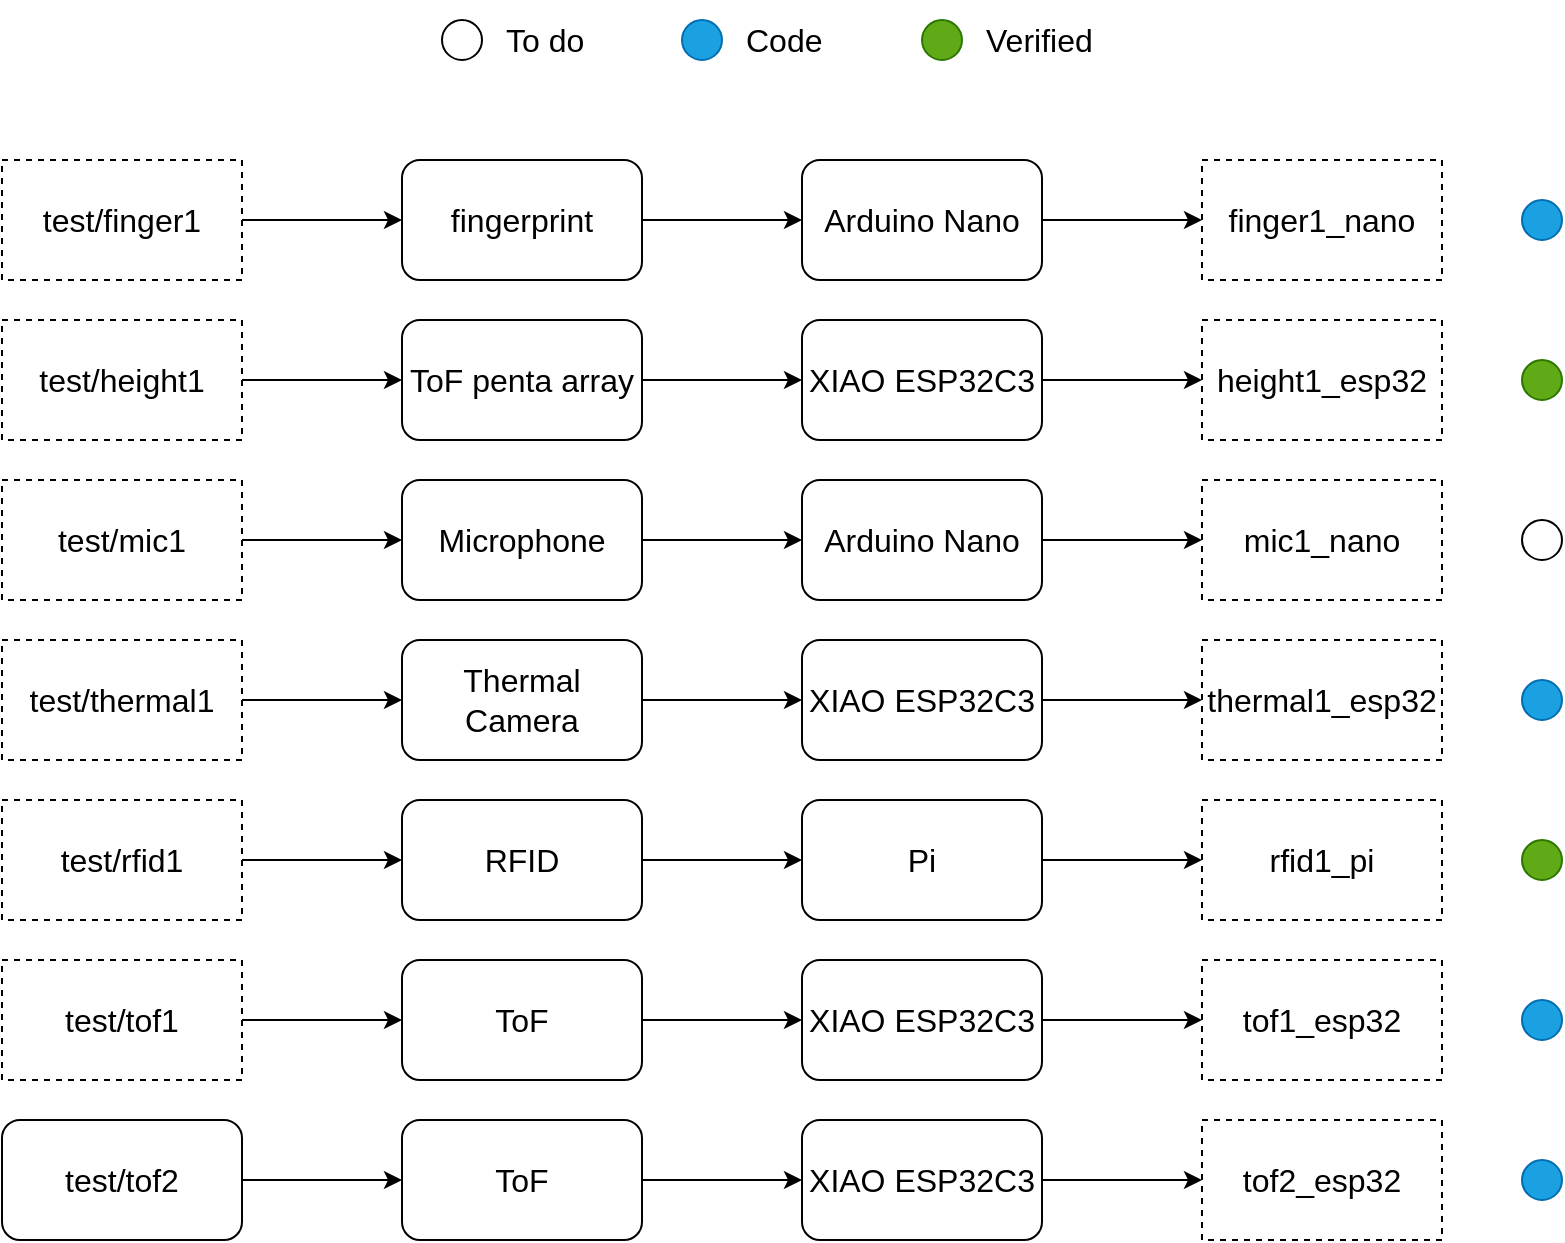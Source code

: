 <mxfile version="23.0.2" type="device">
  <diagram id="KD6A33hOnKHh0tPZ0QpS" name="Page-1">
    <mxGraphModel dx="1194" dy="824" grid="1" gridSize="10" guides="1" tooltips="1" connect="1" arrows="1" fold="1" page="1" pageScale="1" pageWidth="850" pageHeight="1100" math="0" shadow="0">
      <root>
        <mxCell id="0" />
        <mxCell id="1" parent="0" />
        <mxCell id="cqa180hqLIQ2aw_EELrV-3" value="" style="edgeStyle=orthogonalEdgeStyle;rounded=0;orthogonalLoop=1;jettySize=auto;html=1;fontSize=16;" parent="1" source="cqa180hqLIQ2aw_EELrV-1" target="cqa180hqLIQ2aw_EELrV-2" edge="1">
          <mxGeometry relative="1" as="geometry" />
        </mxCell>
        <mxCell id="cqa180hqLIQ2aw_EELrV-1" value="fingerprint" style="rounded=1;whiteSpace=wrap;html=1;fontSize=16;" parent="1" vertex="1">
          <mxGeometry x="200" y="160" width="120" height="60" as="geometry" />
        </mxCell>
        <mxCell id="6i2Ng4-ThXqG3mX0xS2--30" value="" style="edgeStyle=orthogonalEdgeStyle;rounded=0;orthogonalLoop=1;jettySize=auto;html=1;fontSize=16;" parent="1" source="cqa180hqLIQ2aw_EELrV-2" target="6i2Ng4-ThXqG3mX0xS2--25" edge="1">
          <mxGeometry relative="1" as="geometry" />
        </mxCell>
        <mxCell id="cqa180hqLIQ2aw_EELrV-2" value="Arduino Nano" style="rounded=1;whiteSpace=wrap;html=1;fontSize=16;" parent="1" vertex="1">
          <mxGeometry x="400" y="160" width="120" height="60" as="geometry" />
        </mxCell>
        <mxCell id="cqa180hqLIQ2aw_EELrV-6" value="" style="edgeStyle=orthogonalEdgeStyle;rounded=0;orthogonalLoop=1;jettySize=auto;html=1;fontSize=16;" parent="1" source="cqa180hqLIQ2aw_EELrV-4" target="cqa180hqLIQ2aw_EELrV-5" edge="1">
          <mxGeometry relative="1" as="geometry" />
        </mxCell>
        <mxCell id="cqa180hqLIQ2aw_EELrV-4" value="ToF penta array" style="rounded=1;whiteSpace=wrap;html=1;fontSize=16;" parent="1" vertex="1">
          <mxGeometry x="200" y="240" width="120" height="60" as="geometry" />
        </mxCell>
        <mxCell id="6i2Ng4-ThXqG3mX0xS2--31" value="" style="edgeStyle=orthogonalEdgeStyle;rounded=0;orthogonalLoop=1;jettySize=auto;html=1;fontSize=16;" parent="1" source="cqa180hqLIQ2aw_EELrV-5" target="6i2Ng4-ThXqG3mX0xS2--26" edge="1">
          <mxGeometry relative="1" as="geometry" />
        </mxCell>
        <mxCell id="cqa180hqLIQ2aw_EELrV-5" value="XIAO ESP32C3" style="rounded=1;whiteSpace=wrap;html=1;fontSize=16;" parent="1" vertex="1">
          <mxGeometry x="400" y="240" width="120" height="60" as="geometry" />
        </mxCell>
        <mxCell id="cqa180hqLIQ2aw_EELrV-9" value="" style="edgeStyle=orthogonalEdgeStyle;rounded=0;orthogonalLoop=1;jettySize=auto;html=1;fontSize=16;" parent="1" source="cqa180hqLIQ2aw_EELrV-7" target="cqa180hqLIQ2aw_EELrV-8" edge="1">
          <mxGeometry relative="1" as="geometry" />
        </mxCell>
        <mxCell id="cqa180hqLIQ2aw_EELrV-7" value="Microphone" style="rounded=1;whiteSpace=wrap;html=1;fontSize=16;" parent="1" vertex="1">
          <mxGeometry x="200" y="320" width="120" height="60" as="geometry" />
        </mxCell>
        <mxCell id="6i2Ng4-ThXqG3mX0xS2--32" value="" style="edgeStyle=orthogonalEdgeStyle;rounded=0;orthogonalLoop=1;jettySize=auto;html=1;fontSize=16;" parent="1" source="cqa180hqLIQ2aw_EELrV-8" target="6i2Ng4-ThXqG3mX0xS2--27" edge="1">
          <mxGeometry relative="1" as="geometry" />
        </mxCell>
        <mxCell id="cqa180hqLIQ2aw_EELrV-8" value="Arduino Nano" style="whiteSpace=wrap;html=1;rounded=1;fontSize=16;" parent="1" vertex="1">
          <mxGeometry x="400" y="320" width="120" height="60" as="geometry" />
        </mxCell>
        <mxCell id="cqa180hqLIQ2aw_EELrV-12" value="" style="edgeStyle=orthogonalEdgeStyle;rounded=0;orthogonalLoop=1;jettySize=auto;html=1;fontSize=16;" parent="1" source="cqa180hqLIQ2aw_EELrV-10" target="cqa180hqLIQ2aw_EELrV-11" edge="1">
          <mxGeometry relative="1" as="geometry" />
        </mxCell>
        <mxCell id="cqa180hqLIQ2aw_EELrV-10" value="Thermal Camera" style="rounded=1;whiteSpace=wrap;html=1;fontSize=16;" parent="1" vertex="1">
          <mxGeometry x="200" y="400" width="120" height="60" as="geometry" />
        </mxCell>
        <mxCell id="6i2Ng4-ThXqG3mX0xS2--22" value="" style="edgeStyle=orthogonalEdgeStyle;rounded=0;orthogonalLoop=1;jettySize=auto;html=1;fontSize=16;" parent="1" source="cqa180hqLIQ2aw_EELrV-11" target="6i2Ng4-ThXqG3mX0xS2--16" edge="1">
          <mxGeometry relative="1" as="geometry" />
        </mxCell>
        <mxCell id="cqa180hqLIQ2aw_EELrV-11" value="XIAO ESP32C3" style="whiteSpace=wrap;html=1;rounded=1;fontSize=16;" parent="1" vertex="1">
          <mxGeometry x="400" y="400" width="120" height="60" as="geometry" />
        </mxCell>
        <mxCell id="cqa180hqLIQ2aw_EELrV-15" value="" style="edgeStyle=orthogonalEdgeStyle;rounded=0;orthogonalLoop=1;jettySize=auto;html=1;fontSize=16;" parent="1" source="cqa180hqLIQ2aw_EELrV-13" target="cqa180hqLIQ2aw_EELrV-14" edge="1">
          <mxGeometry relative="1" as="geometry" />
        </mxCell>
        <mxCell id="cqa180hqLIQ2aw_EELrV-13" value="RFID" style="rounded=1;whiteSpace=wrap;html=1;fontSize=16;" parent="1" vertex="1">
          <mxGeometry x="200" y="480" width="120" height="60" as="geometry" />
        </mxCell>
        <mxCell id="6i2Ng4-ThXqG3mX0xS2--23" value="" style="edgeStyle=orthogonalEdgeStyle;rounded=0;orthogonalLoop=1;jettySize=auto;html=1;fontSize=16;" parent="1" source="cqa180hqLIQ2aw_EELrV-14" target="6i2Ng4-ThXqG3mX0xS2--17" edge="1">
          <mxGeometry relative="1" as="geometry" />
        </mxCell>
        <mxCell id="cqa180hqLIQ2aw_EELrV-14" value="Pi" style="whiteSpace=wrap;html=1;rounded=1;fontSize=16;" parent="1" vertex="1">
          <mxGeometry x="400" y="480" width="120" height="60" as="geometry" />
        </mxCell>
        <mxCell id="cqa180hqLIQ2aw_EELrV-18" value="" style="edgeStyle=orthogonalEdgeStyle;rounded=0;orthogonalLoop=1;jettySize=auto;html=1;fontSize=16;" parent="1" source="cqa180hqLIQ2aw_EELrV-16" target="cqa180hqLIQ2aw_EELrV-17" edge="1">
          <mxGeometry relative="1" as="geometry" />
        </mxCell>
        <mxCell id="cqa180hqLIQ2aw_EELrV-16" value="ToF" style="rounded=1;whiteSpace=wrap;html=1;fontSize=16;" parent="1" vertex="1">
          <mxGeometry x="200" y="560" width="120" height="60" as="geometry" />
        </mxCell>
        <mxCell id="6i2Ng4-ThXqG3mX0xS2--24" value="" style="edgeStyle=orthogonalEdgeStyle;rounded=0;orthogonalLoop=1;jettySize=auto;html=1;fontSize=16;" parent="1" source="cqa180hqLIQ2aw_EELrV-17" target="6i2Ng4-ThXqG3mX0xS2--18" edge="1">
          <mxGeometry relative="1" as="geometry" />
        </mxCell>
        <mxCell id="cqa180hqLIQ2aw_EELrV-17" value="XIAO ESP32C3" style="whiteSpace=wrap;html=1;rounded=1;fontSize=16;" parent="1" vertex="1">
          <mxGeometry x="400" y="560" width="120" height="60" as="geometry" />
        </mxCell>
        <mxCell id="cqa180hqLIQ2aw_EELrV-21" value="" style="edgeStyle=orthogonalEdgeStyle;rounded=0;orthogonalLoop=1;jettySize=auto;html=1;" parent="1" source="cqa180hqLIQ2aw_EELrV-19" target="cqa180hqLIQ2aw_EELrV-1" edge="1">
          <mxGeometry relative="1" as="geometry" />
        </mxCell>
        <mxCell id="cqa180hqLIQ2aw_EELrV-19" value="test/finger1" style="whiteSpace=wrap;html=1;fontSize=16;rounded=0;dashed=1;" parent="1" vertex="1">
          <mxGeometry y="160" width="120" height="60" as="geometry" />
        </mxCell>
        <mxCell id="cqa180hqLIQ2aw_EELrV-27" value="" style="edgeStyle=orthogonalEdgeStyle;rounded=0;orthogonalLoop=1;jettySize=auto;html=1;" parent="1" source="cqa180hqLIQ2aw_EELrV-22" target="cqa180hqLIQ2aw_EELrV-4" edge="1">
          <mxGeometry relative="1" as="geometry" />
        </mxCell>
        <mxCell id="cqa180hqLIQ2aw_EELrV-22" value="test/height1" style="whiteSpace=wrap;html=1;fontSize=16;rounded=0;dashed=1;" parent="1" vertex="1">
          <mxGeometry y="240" width="120" height="60" as="geometry" />
        </mxCell>
        <mxCell id="cqa180hqLIQ2aw_EELrV-28" value="" style="edgeStyle=orthogonalEdgeStyle;rounded=0;orthogonalLoop=1;jettySize=auto;html=1;" parent="1" source="cqa180hqLIQ2aw_EELrV-23" target="cqa180hqLIQ2aw_EELrV-7" edge="1">
          <mxGeometry relative="1" as="geometry" />
        </mxCell>
        <mxCell id="cqa180hqLIQ2aw_EELrV-23" value="test/mic1" style="whiteSpace=wrap;html=1;fontSize=16;rounded=0;dashed=1;" parent="1" vertex="1">
          <mxGeometry y="320" width="120" height="60" as="geometry" />
        </mxCell>
        <mxCell id="cqa180hqLIQ2aw_EELrV-29" value="" style="edgeStyle=orthogonalEdgeStyle;rounded=0;orthogonalLoop=1;jettySize=auto;html=1;" parent="1" source="cqa180hqLIQ2aw_EELrV-24" target="cqa180hqLIQ2aw_EELrV-10" edge="1">
          <mxGeometry relative="1" as="geometry" />
        </mxCell>
        <mxCell id="cqa180hqLIQ2aw_EELrV-24" value="test/thermal1" style="whiteSpace=wrap;html=1;fontSize=16;rounded=0;dashed=1;" parent="1" vertex="1">
          <mxGeometry y="400" width="120" height="60" as="geometry" />
        </mxCell>
        <mxCell id="cqa180hqLIQ2aw_EELrV-30" value="" style="edgeStyle=orthogonalEdgeStyle;rounded=0;orthogonalLoop=1;jettySize=auto;html=1;" parent="1" source="cqa180hqLIQ2aw_EELrV-25" target="cqa180hqLIQ2aw_EELrV-13" edge="1">
          <mxGeometry relative="1" as="geometry" />
        </mxCell>
        <mxCell id="cqa180hqLIQ2aw_EELrV-25" value="test/rfid1" style="whiteSpace=wrap;html=1;fontSize=16;rounded=0;dashed=1;" parent="1" vertex="1">
          <mxGeometry y="480" width="120" height="60" as="geometry" />
        </mxCell>
        <mxCell id="cqa180hqLIQ2aw_EELrV-31" value="" style="edgeStyle=orthogonalEdgeStyle;rounded=0;orthogonalLoop=1;jettySize=auto;html=1;" parent="1" source="cqa180hqLIQ2aw_EELrV-26" target="cqa180hqLIQ2aw_EELrV-16" edge="1">
          <mxGeometry relative="1" as="geometry" />
        </mxCell>
        <mxCell id="cqa180hqLIQ2aw_EELrV-26" value="test/tof1" style="whiteSpace=wrap;html=1;fontSize=16;rounded=0;dashed=1;" parent="1" vertex="1">
          <mxGeometry y="560" width="120" height="60" as="geometry" />
        </mxCell>
        <mxCell id="cqa180hqLIQ2aw_EELrV-33" value="" style="ellipse;whiteSpace=wrap;html=1;aspect=fixed;fillColor=#1ba1e2;fontColor=#ffffff;strokeColor=#006EAF;" parent="1" vertex="1">
          <mxGeometry x="760" y="180" width="20" height="20" as="geometry" />
        </mxCell>
        <mxCell id="cqa180hqLIQ2aw_EELrV-34" value="" style="ellipse;whiteSpace=wrap;html=1;aspect=fixed;fillColor=#60a917;fontColor=#ffffff;strokeColor=#2D7600;" parent="1" vertex="1">
          <mxGeometry x="760" y="260" width="20" height="20" as="geometry" />
        </mxCell>
        <mxCell id="cqa180hqLIQ2aw_EELrV-35" value="" style="ellipse;whiteSpace=wrap;html=1;aspect=fixed;" parent="1" vertex="1">
          <mxGeometry x="760" y="340" width="20" height="20" as="geometry" />
        </mxCell>
        <mxCell id="cqa180hqLIQ2aw_EELrV-36" value="" style="ellipse;whiteSpace=wrap;html=1;aspect=fixed;fillColor=#1ba1e2;fontColor=#ffffff;strokeColor=#006EAF;" parent="1" vertex="1">
          <mxGeometry x="760" y="420" width="20" height="20" as="geometry" />
        </mxCell>
        <mxCell id="cqa180hqLIQ2aw_EELrV-37" value="" style="ellipse;whiteSpace=wrap;html=1;aspect=fixed;fillColor=#60a917;fontColor=#ffffff;strokeColor=#2D7600;" parent="1" vertex="1">
          <mxGeometry x="760" y="500" width="20" height="20" as="geometry" />
        </mxCell>
        <mxCell id="cqa180hqLIQ2aw_EELrV-38" value="" style="ellipse;whiteSpace=wrap;html=1;aspect=fixed;fillColor=#1ba1e2;fontColor=#ffffff;strokeColor=#006EAF;" parent="1" vertex="1">
          <mxGeometry x="760" y="580" width="20" height="20" as="geometry" />
        </mxCell>
        <mxCell id="K-2fhQaBO9Zreb0G1oeB-1" value="" style="edgeStyle=orthogonalEdgeStyle;rounded=0;orthogonalLoop=1;jettySize=auto;html=1;fontSize=16;" parent="1" source="K-2fhQaBO9Zreb0G1oeB-2" target="K-2fhQaBO9Zreb0G1oeB-3" edge="1">
          <mxGeometry relative="1" as="geometry" />
        </mxCell>
        <mxCell id="K-2fhQaBO9Zreb0G1oeB-2" value="ToF" style="rounded=1;whiteSpace=wrap;html=1;fontSize=16;" parent="1" vertex="1">
          <mxGeometry x="200" y="640" width="120" height="60" as="geometry" />
        </mxCell>
        <mxCell id="6i2Ng4-ThXqG3mX0xS2--29" value="" style="edgeStyle=orthogonalEdgeStyle;rounded=0;orthogonalLoop=1;jettySize=auto;html=1;fontSize=16;" parent="1" source="K-2fhQaBO9Zreb0G1oeB-3" target="6i2Ng4-ThXqG3mX0xS2--28" edge="1">
          <mxGeometry relative="1" as="geometry" />
        </mxCell>
        <mxCell id="K-2fhQaBO9Zreb0G1oeB-3" value="XIAO ESP32C3" style="whiteSpace=wrap;html=1;rounded=1;fontSize=16;" parent="1" vertex="1">
          <mxGeometry x="400" y="640" width="120" height="60" as="geometry" />
        </mxCell>
        <mxCell id="K-2fhQaBO9Zreb0G1oeB-4" value="" style="edgeStyle=orthogonalEdgeStyle;rounded=0;orthogonalLoop=1;jettySize=auto;html=1;" parent="1" source="K-2fhQaBO9Zreb0G1oeB-5" target="K-2fhQaBO9Zreb0G1oeB-2" edge="1">
          <mxGeometry relative="1" as="geometry" />
        </mxCell>
        <mxCell id="K-2fhQaBO9Zreb0G1oeB-5" value="test/tof2" style="whiteSpace=wrap;html=1;fontSize=16;rounded=1;" parent="1" vertex="1">
          <mxGeometry y="640" width="120" height="60" as="geometry" />
        </mxCell>
        <mxCell id="6i2Ng4-ThXqG3mX0xS2--16" value="thermal1_esp32" style="rounded=0;whiteSpace=wrap;html=1;fontSize=16;dashed=1;" parent="1" vertex="1">
          <mxGeometry x="600" y="400" width="120" height="60" as="geometry" />
        </mxCell>
        <mxCell id="6i2Ng4-ThXqG3mX0xS2--17" value="rfid1_pi" style="rounded=0;whiteSpace=wrap;html=1;fontSize=16;dashed=1;" parent="1" vertex="1">
          <mxGeometry x="600" y="480" width="120" height="60" as="geometry" />
        </mxCell>
        <mxCell id="6i2Ng4-ThXqG3mX0xS2--18" value="tof1_esp32" style="rounded=0;whiteSpace=wrap;html=1;fontSize=16;dashed=1;" parent="1" vertex="1">
          <mxGeometry x="600" y="560" width="120" height="60" as="geometry" />
        </mxCell>
        <mxCell id="6i2Ng4-ThXqG3mX0xS2--25" value="finger1_nano" style="rounded=0;whiteSpace=wrap;html=1;fontSize=16;dashed=1;" parent="1" vertex="1">
          <mxGeometry x="600" y="160" width="120" height="60" as="geometry" />
        </mxCell>
        <mxCell id="6i2Ng4-ThXqG3mX0xS2--26" value="height1_esp32" style="rounded=0;whiteSpace=wrap;html=1;fontSize=16;dashed=1;" parent="1" vertex="1">
          <mxGeometry x="600" y="240" width="120" height="60" as="geometry" />
        </mxCell>
        <mxCell id="6i2Ng4-ThXqG3mX0xS2--27" value="mic1_nano" style="rounded=0;whiteSpace=wrap;html=1;fontSize=16;dashed=1;" parent="1" vertex="1">
          <mxGeometry x="600" y="320" width="120" height="60" as="geometry" />
        </mxCell>
        <mxCell id="6i2Ng4-ThXqG3mX0xS2--28" value="tof2_esp32" style="rounded=0;whiteSpace=wrap;html=1;fontSize=16;dashed=1;" parent="1" vertex="1">
          <mxGeometry x="600" y="640" width="120" height="60" as="geometry" />
        </mxCell>
        <mxCell id="6i2Ng4-ThXqG3mX0xS2--33" value="" style="ellipse;whiteSpace=wrap;html=1;aspect=fixed;fillColor=#1ba1e2;fontColor=#ffffff;strokeColor=#006EAF;" parent="1" vertex="1">
          <mxGeometry x="760" y="660" width="20" height="20" as="geometry" />
        </mxCell>
        <mxCell id="6i2Ng4-ThXqG3mX0xS2--34" value="" style="group" parent="1" vertex="1" connectable="0">
          <mxGeometry x="220" y="80" width="110" height="40" as="geometry" />
        </mxCell>
        <mxCell id="6i2Ng4-ThXqG3mX0xS2--2" value="" style="ellipse;whiteSpace=wrap;html=1;aspect=fixed;" parent="6i2Ng4-ThXqG3mX0xS2--34" vertex="1">
          <mxGeometry y="10" width="20" height="20" as="geometry" />
        </mxCell>
        <mxCell id="6i2Ng4-ThXqG3mX0xS2--7" value="To do" style="text;html=1;strokeColor=none;fillColor=none;align=left;verticalAlign=middle;whiteSpace=wrap;rounded=0;fontSize=16;fontStyle=0" parent="6i2Ng4-ThXqG3mX0xS2--34" vertex="1">
          <mxGeometry x="30" width="80" height="40" as="geometry" />
        </mxCell>
        <mxCell id="6i2Ng4-ThXqG3mX0xS2--35" value="" style="group" parent="1" vertex="1" connectable="0">
          <mxGeometry x="340" y="80" width="110" height="40" as="geometry" />
        </mxCell>
        <mxCell id="6i2Ng4-ThXqG3mX0xS2--36" value="" style="ellipse;whiteSpace=wrap;html=1;aspect=fixed;fillColor=#1ba1e2;fontColor=#ffffff;strokeColor=#006EAF;" parent="6i2Ng4-ThXqG3mX0xS2--35" vertex="1">
          <mxGeometry y="10" width="20" height="20" as="geometry" />
        </mxCell>
        <mxCell id="6i2Ng4-ThXqG3mX0xS2--37" value="Code" style="text;html=1;strokeColor=none;fillColor=none;align=left;verticalAlign=middle;whiteSpace=wrap;rounded=0;fontSize=16;fontStyle=0" parent="6i2Ng4-ThXqG3mX0xS2--35" vertex="1">
          <mxGeometry x="30" width="80" height="40" as="geometry" />
        </mxCell>
        <mxCell id="6i2Ng4-ThXqG3mX0xS2--38" value="" style="group" parent="1" vertex="1" connectable="0">
          <mxGeometry x="460" y="80" width="110" height="40" as="geometry" />
        </mxCell>
        <mxCell id="6i2Ng4-ThXqG3mX0xS2--39" value="" style="ellipse;whiteSpace=wrap;html=1;aspect=fixed;fillColor=#60a917;fontColor=#ffffff;strokeColor=#2D7600;" parent="6i2Ng4-ThXqG3mX0xS2--38" vertex="1">
          <mxGeometry y="10" width="20" height="20" as="geometry" />
        </mxCell>
        <mxCell id="6i2Ng4-ThXqG3mX0xS2--40" value="Verified" style="text;html=1;strokeColor=none;fillColor=none;align=left;verticalAlign=middle;whiteSpace=wrap;rounded=0;fontSize=16;fontStyle=0" parent="6i2Ng4-ThXqG3mX0xS2--38" vertex="1">
          <mxGeometry x="30" width="80" height="40" as="geometry" />
        </mxCell>
      </root>
    </mxGraphModel>
  </diagram>
</mxfile>
